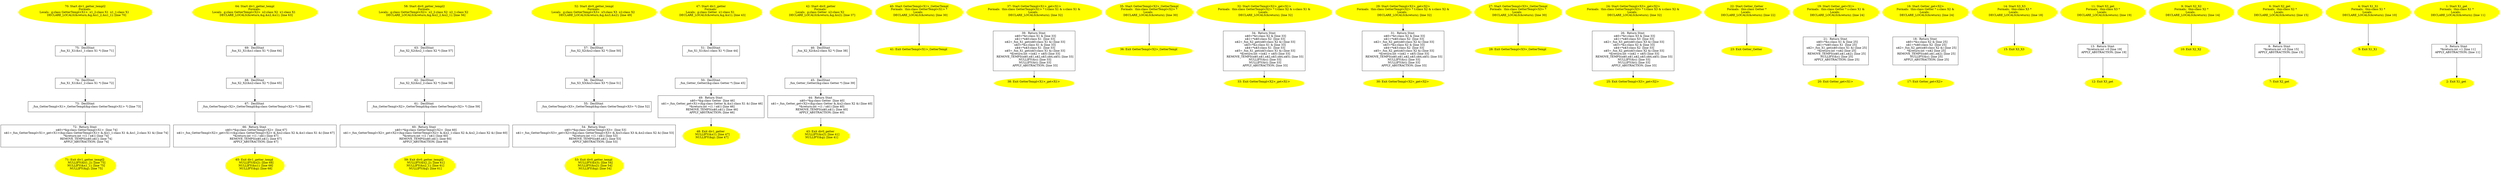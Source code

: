 /* @generated */
digraph iCFG {
75 [label="75:  DeclStmt \n   _fun_X1_X1(&x1_1:class X1 *) [line 71]\n " shape="box"]
	

	 75 -> 74 ;
74 [label="74:  DeclStmt \n   _fun_X1_X1(&x1_2:class X1 *) [line 72]\n " shape="box"]
	

	 74 -> 73 ;
73 [label="73:  DeclStmt \n   _fun_GetterTempl<X1>_GetterTempl(&g:class GetterTempl<X1> *) [line 73]\n " shape="box"]
	

	 73 -> 72 ;
72 [label="72:  Return Stmt \n   n$0=*&g:class GetterTempl<X1>  [line 74]\n  n$1=_fun_GetterTempl<X1>_get<X1>(&g:class GetterTempl<X1> &,&x1_1:class X1 &,&x1_2:class X1 &) [line 74]\n  *&return:int =(1 / n$1) [line 74]\n  REMOVE_TEMPS(n$0,n$1); [line 74]\n  APPLY_ABSTRACTION; [line 74]\n " shape="box"]
	

	 72 -> 71 ;
71 [label="71: Exit div1_getter_templ2 \n   NULLIFY(&x1_2); [line 75]\n  NULLIFY(&x1_1); [line 75]\n  NULLIFY(&g); [line 75]\n " color=yellow style=filled]
	

70 [label="70: Start div1_getter_templ2\nFormals: \nLocals:  g:class GetterTempl<X1>  x1_2:class X1  x1_1:class X1  \n   DECLARE_LOCALS(&return,&g,&x1_2,&x1_1); [line 70]\n " color=yellow style=filled]
	

	 70 -> 75 ;
69 [label="69:  DeclStmt \n   _fun_X1_X1(&x1:class X1 *) [line 64]\n " shape="box"]
	

	 69 -> 68 ;
68 [label="68:  DeclStmt \n   _fun_X2_X2(&x2:class X2 *) [line 65]\n " shape="box"]
	

	 68 -> 67 ;
67 [label="67:  DeclStmt \n   _fun_GetterTempl<X2>_GetterTempl(&g:class GetterTempl<X2> *) [line 66]\n " shape="box"]
	

	 67 -> 66 ;
66 [label="66:  Return Stmt \n   n$0=*&g:class GetterTempl<X2>  [line 67]\n  n$1=_fun_GetterTempl<X2>_get<X1>(&g:class GetterTempl<X2> &,&x2:class X2 &,&x1:class X1 &) [line 67]\n  *&return:int =(1 / n$1) [line 67]\n  REMOVE_TEMPS(n$0,n$1); [line 67]\n  APPLY_ABSTRACTION; [line 67]\n " shape="box"]
	

	 66 -> 65 ;
65 [label="65: Exit div1_getter_templ \n   NULLIFY(&x2); [line 68]\n  NULLIFY(&x1); [line 68]\n  NULLIFY(&g); [line 68]\n " color=yellow style=filled]
	

64 [label="64: Start div1_getter_templ\nFormals: \nLocals:  g:class GetterTempl<X2>  x2:class X2  x1:class X1  \n   DECLARE_LOCALS(&return,&g,&x2,&x1); [line 63]\n " color=yellow style=filled]
	

	 64 -> 69 ;
63 [label="63:  DeclStmt \n   _fun_X2_X2(&x2_1:class X2 *) [line 57]\n " shape="box"]
	

	 63 -> 62 ;
62 [label="62:  DeclStmt \n   _fun_X2_X2(&x2_2:class X2 *) [line 58]\n " shape="box"]
	

	 62 -> 61 ;
61 [label="61:  DeclStmt \n   _fun_GetterTempl<X2>_GetterTempl(&g:class GetterTempl<X2> *) [line 59]\n " shape="box"]
	

	 61 -> 60 ;
60 [label="60:  Return Stmt \n   n$0=*&g:class GetterTempl<X2>  [line 60]\n  n$1=_fun_GetterTempl<X2>_get<X2>(&g:class GetterTempl<X2> &,&x2_1:class X2 &,&x2_2:class X2 &) [line 60]\n  *&return:int =(1 / n$1) [line 60]\n  REMOVE_TEMPS(n$0,n$1); [line 60]\n  APPLY_ABSTRACTION; [line 60]\n " shape="box"]
	

	 60 -> 59 ;
59 [label="59: Exit div0_getter_templ2 \n   NULLIFY(&x2_2); [line 61]\n  NULLIFY(&x2_1); [line 61]\n  NULLIFY(&g); [line 61]\n " color=yellow style=filled]
	

58 [label="58: Start div0_getter_templ2\nFormals: \nLocals:  g:class GetterTempl<X2>  x2_2:class X2  x2_1:class X2  \n   DECLARE_LOCALS(&return,&g,&x2_2,&x2_1); [line 56]\n " color=yellow style=filled]
	

	 58 -> 63 ;
57 [label="57:  DeclStmt \n   _fun_X2_X2(&x2:class X2 *) [line 50]\n " shape="box"]
	

	 57 -> 56 ;
56 [label="56:  DeclStmt \n   _fun_X3_X3(&x3:class X3 *) [line 51]\n " shape="box"]
	

	 56 -> 55 ;
55 [label="55:  DeclStmt \n   _fun_GetterTempl<X3>_GetterTempl(&g:class GetterTempl<X3> *) [line 52]\n " shape="box"]
	

	 55 -> 54 ;
54 [label="54:  Return Stmt \n   n$0=*&g:class GetterTempl<X3>  [line 53]\n  n$1=_fun_GetterTempl<X3>_get<X2>(&g:class GetterTempl<X3> &,&x3:class X3 &,&x2:class X2 &) [line 53]\n  *&return:int =(1 / n$1) [line 53]\n  REMOVE_TEMPS(n$0,n$1); [line 53]\n  APPLY_ABSTRACTION; [line 53]\n " shape="box"]
	

	 54 -> 53 ;
53 [label="53: Exit div0_getter_templ \n   NULLIFY(&x3); [line 54]\n  NULLIFY(&x2); [line 54]\n  NULLIFY(&g); [line 54]\n " color=yellow style=filled]
	

52 [label="52: Start div0_getter_templ\nFormals: \nLocals:  g:class GetterTempl<X3>  x3:class X3  x2:class X2  \n   DECLARE_LOCALS(&return,&g,&x3,&x2); [line 49]\n " color=yellow style=filled]
	

	 52 -> 57 ;
51 [label="51:  DeclStmt \n   _fun_X1_X1(&x1:class X1 *) [line 44]\n " shape="box"]
	

	 51 -> 50 ;
50 [label="50:  DeclStmt \n   _fun_Getter_Getter(&g:class Getter *) [line 45]\n " shape="box"]
	

	 50 -> 49 ;
49 [label="49:  Return Stmt \n   n$0=*&g:class Getter  [line 46]\n  n$1=_fun_Getter_get<X1>(&g:class Getter &,&x1:class X1 &) [line 46]\n  *&return:int =(1 / n$1) [line 46]\n  REMOVE_TEMPS(n$0,n$1); [line 46]\n  APPLY_ABSTRACTION; [line 46]\n " shape="box"]
	

	 49 -> 48 ;
48 [label="48: Exit div1_getter \n   NULLIFY(&x1); [line 47]\n  NULLIFY(&g); [line 47]\n " color=yellow style=filled]
	

47 [label="47: Start div1_getter\nFormals: \nLocals:  g:class Getter  x1:class X1  \n   DECLARE_LOCALS(&return,&g,&x1); [line 43]\n " color=yellow style=filled]
	

	 47 -> 51 ;
46 [label="46:  DeclStmt \n   _fun_X2_X2(&x2:class X2 *) [line 38]\n " shape="box"]
	

	 46 -> 45 ;
45 [label="45:  DeclStmt \n   _fun_Getter_Getter(&g:class Getter *) [line 39]\n " shape="box"]
	

	 45 -> 44 ;
44 [label="44:  Return Stmt \n   n$0=*&g:class Getter  [line 40]\n  n$1=_fun_Getter_get<X2>(&g:class Getter &,&x2:class X2 &) [line 40]\n  *&return:int =(1 / n$1) [line 40]\n  REMOVE_TEMPS(n$0,n$1); [line 40]\n  APPLY_ABSTRACTION; [line 40]\n " shape="box"]
	

	 44 -> 43 ;
43 [label="43: Exit div0_getter \n   NULLIFY(&x2); [line 41]\n  NULLIFY(&g); [line 41]\n " color=yellow style=filled]
	

42 [label="42: Start div0_getter\nFormals: \nLocals:  g:class Getter  x2:class X2  \n   DECLARE_LOCALS(&return,&g,&x2); [line 37]\n " color=yellow style=filled]
	

	 42 -> 46 ;
41 [label="41: Exit GetterTempl<X1>_GetterTempl \n  " color=yellow style=filled]
	

40 [label="40: Start GetterTempl<X1>_GetterTempl\nFormals:  this:class GetterTempl<X1> *\nLocals:  \n   DECLARE_LOCALS(&return); [line 30]\n " color=yellow style=filled]
	

	 40 -> 41 ;
39 [label="39:  Return Stmt \n   n$0=*&t:class X1 & [line 33]\n  n$1=*n$0:class X1  [line 33]\n  n$2=_fun_X1_get(n$0:class X1 &) [line 33]\n  n$3=*&s:class X1 & [line 33]\n  n$4=*n$3:class X1  [line 33]\n  n$5=_fun_X1_get(n$3:class X1 &) [line 33]\n  *&return:int =(n$2 + n$5) [line 33]\n  REMOVE_TEMPS(n$0,n$1,n$2,n$3,n$4,n$5); [line 33]\n  NULLIFY(&s); [line 33]\n  NULLIFY(&t); [line 33]\n  APPLY_ABSTRACTION; [line 33]\n " shape="box"]
	

	 39 -> 38 ;
38 [label="38: Exit GetterTempl<X1>_get<X1> \n  " color=yellow style=filled]
	

37 [label="37: Start GetterTempl<X1>_get<X1>\nFormals:  this:class GetterTempl<X1> * t:class X1 & s:class X1 &\nLocals:  \n   DECLARE_LOCALS(&return); [line 32]\n " color=yellow style=filled]
	

	 37 -> 39 ;
36 [label="36: Exit GetterTempl<X2>_GetterTempl \n  " color=yellow style=filled]
	

35 [label="35: Start GetterTempl<X2>_GetterTempl\nFormals:  this:class GetterTempl<X2> *\nLocals:  \n   DECLARE_LOCALS(&return); [line 30]\n " color=yellow style=filled]
	

	 35 -> 36 ;
34 [label="34:  Return Stmt \n   n$0=*&t:class X2 & [line 33]\n  n$1=*n$0:class X2  [line 33]\n  n$2=_fun_X2_get(n$0:class X2 &) [line 33]\n  n$3=*&s:class X1 & [line 33]\n  n$4=*n$3:class X1  [line 33]\n  n$5=_fun_X1_get(n$3:class X1 &) [line 33]\n  *&return:int =(n$2 + n$5) [line 33]\n  REMOVE_TEMPS(n$0,n$1,n$2,n$3,n$4,n$5); [line 33]\n  NULLIFY(&s); [line 33]\n  NULLIFY(&t); [line 33]\n  APPLY_ABSTRACTION; [line 33]\n " shape="box"]
	

	 34 -> 33 ;
33 [label="33: Exit GetterTempl<X2>_get<X1> \n  " color=yellow style=filled]
	

32 [label="32: Start GetterTempl<X2>_get<X1>\nFormals:  this:class GetterTempl<X2> * t:class X2 & s:class X1 &\nLocals:  \n   DECLARE_LOCALS(&return); [line 32]\n " color=yellow style=filled]
	

	 32 -> 34 ;
31 [label="31:  Return Stmt \n   n$0=*&t:class X2 & [line 33]\n  n$1=*n$0:class X2  [line 33]\n  n$2=_fun_X2_get(n$0:class X2 &) [line 33]\n  n$3=*&s:class X2 & [line 33]\n  n$4=*n$3:class X2  [line 33]\n  n$5=_fun_X2_get(n$3:class X2 &) [line 33]\n  *&return:int =(n$2 + n$5) [line 33]\n  REMOVE_TEMPS(n$0,n$1,n$2,n$3,n$4,n$5); [line 33]\n  NULLIFY(&s); [line 33]\n  NULLIFY(&t); [line 33]\n  APPLY_ABSTRACTION; [line 33]\n " shape="box"]
	

	 31 -> 30 ;
30 [label="30: Exit GetterTempl<X2>_get<X2> \n  " color=yellow style=filled]
	

29 [label="29: Start GetterTempl<X2>_get<X2>\nFormals:  this:class GetterTempl<X2> * t:class X2 & s:class X2 &\nLocals:  \n   DECLARE_LOCALS(&return); [line 32]\n " color=yellow style=filled]
	

	 29 -> 31 ;
28 [label="28: Exit GetterTempl<X3>_GetterTempl \n  " color=yellow style=filled]
	

27 [label="27: Start GetterTempl<X3>_GetterTempl\nFormals:  this:class GetterTempl<X3> *\nLocals:  \n   DECLARE_LOCALS(&return); [line 30]\n " color=yellow style=filled]
	

	 27 -> 28 ;
26 [label="26:  Return Stmt \n   n$0=*&t:class X3 & [line 33]\n  n$1=*n$0:class X3  [line 33]\n  n$2=_fun_X3_get(n$0:class X3 &) [line 33]\n  n$3=*&s:class X2 & [line 33]\n  n$4=*n$3:class X2  [line 33]\n  n$5=_fun_X2_get(n$3:class X2 &) [line 33]\n  *&return:int =(n$2 + n$5) [line 33]\n  REMOVE_TEMPS(n$0,n$1,n$2,n$3,n$4,n$5); [line 33]\n  NULLIFY(&s); [line 33]\n  NULLIFY(&t); [line 33]\n  APPLY_ABSTRACTION; [line 33]\n " shape="box"]
	

	 26 -> 25 ;
25 [label="25: Exit GetterTempl<X3>_get<X2> \n  " color=yellow style=filled]
	

24 [label="24: Start GetterTempl<X3>_get<X2>\nFormals:  this:class GetterTempl<X3> * t:class X3 & s:class X2 &\nLocals:  \n   DECLARE_LOCALS(&return); [line 32]\n " color=yellow style=filled]
	

	 24 -> 26 ;
23 [label="23: Exit Getter_Getter \n  " color=yellow style=filled]
	

22 [label="22: Start Getter_Getter\nFormals:  this:class Getter *\nLocals:  \n   DECLARE_LOCALS(&return); [line 22]\n " color=yellow style=filled]
	

	 22 -> 23 ;
21 [label="21:  Return Stmt \n   n$0=*&s:class X1 & [line 25]\n  n$1=*n$0:class X1  [line 25]\n  n$2=_fun_X1_get(n$0:class X1 &) [line 25]\n  *&return:int =n$2 [line 25]\n  REMOVE_TEMPS(n$0,n$1,n$2); [line 25]\n  NULLIFY(&s); [line 25]\n  APPLY_ABSTRACTION; [line 25]\n " shape="box"]
	

	 21 -> 20 ;
20 [label="20: Exit Getter_get<X1> \n  " color=yellow style=filled]
	

19 [label="19: Start Getter_get<X1>\nFormals:  this:class Getter * s:class X1 &\nLocals:  \n   DECLARE_LOCALS(&return); [line 24]\n " color=yellow style=filled]
	

	 19 -> 21 ;
18 [label="18:  Return Stmt \n   n$0=*&s:class X2 & [line 25]\n  n$1=*n$0:class X2  [line 25]\n  n$2=_fun_X2_get(n$0:class X2 &) [line 25]\n  *&return:int =n$2 [line 25]\n  REMOVE_TEMPS(n$0,n$1,n$2); [line 25]\n  NULLIFY(&s); [line 25]\n  APPLY_ABSTRACTION; [line 25]\n " shape="box"]
	

	 18 -> 17 ;
17 [label="17: Exit Getter_get<X2> \n  " color=yellow style=filled]
	

16 [label="16: Start Getter_get<X2>\nFormals:  this:class Getter * s:class X2 &\nLocals:  \n   DECLARE_LOCALS(&return); [line 24]\n " color=yellow style=filled]
	

	 16 -> 18 ;
15 [label="15: Exit X3_X3 \n  " color=yellow style=filled]
	

14 [label="14: Start X3_X3\nFormals:  this:class X3 *\nLocals:  \n   DECLARE_LOCALS(&return); [line 18]\n " color=yellow style=filled]
	

	 14 -> 15 ;
13 [label="13:  Return Stmt \n   *&return:int =0 [line 19]\n  APPLY_ABSTRACTION; [line 19]\n " shape="box"]
	

	 13 -> 12 ;
12 [label="12: Exit X3_get \n  " color=yellow style=filled]
	

11 [label="11: Start X3_get\nFormals:  this:class X3 *\nLocals:  \n   DECLARE_LOCALS(&return); [line 19]\n " color=yellow style=filled]
	

	 11 -> 13 ;
10 [label="10: Exit X2_X2 \n  " color=yellow style=filled]
	

9 [label="9: Start X2_X2\nFormals:  this:class X2 *\nLocals:  \n   DECLARE_LOCALS(&return); [line 14]\n " color=yellow style=filled]
	

	 9 -> 10 ;
8 [label="8:  Return Stmt \n   *&return:int =0 [line 15]\n  APPLY_ABSTRACTION; [line 15]\n " shape="box"]
	

	 8 -> 7 ;
7 [label="7: Exit X2_get \n  " color=yellow style=filled]
	

6 [label="6: Start X2_get\nFormals:  this:class X2 *\nLocals:  \n   DECLARE_LOCALS(&return); [line 15]\n " color=yellow style=filled]
	

	 6 -> 8 ;
5 [label="5: Exit X1_X1 \n  " color=yellow style=filled]
	

4 [label="4: Start X1_X1\nFormals:  this:class X1 *\nLocals:  \n   DECLARE_LOCALS(&return); [line 10]\n " color=yellow style=filled]
	

	 4 -> 5 ;
3 [label="3:  Return Stmt \n   *&return:int =1 [line 11]\n  APPLY_ABSTRACTION; [line 11]\n " shape="box"]
	

	 3 -> 2 ;
2 [label="2: Exit X1_get \n  " color=yellow style=filled]
	

1 [label="1: Start X1_get\nFormals:  this:class X1 *\nLocals:  \n   DECLARE_LOCALS(&return); [line 11]\n " color=yellow style=filled]
	

	 1 -> 3 ;
}
